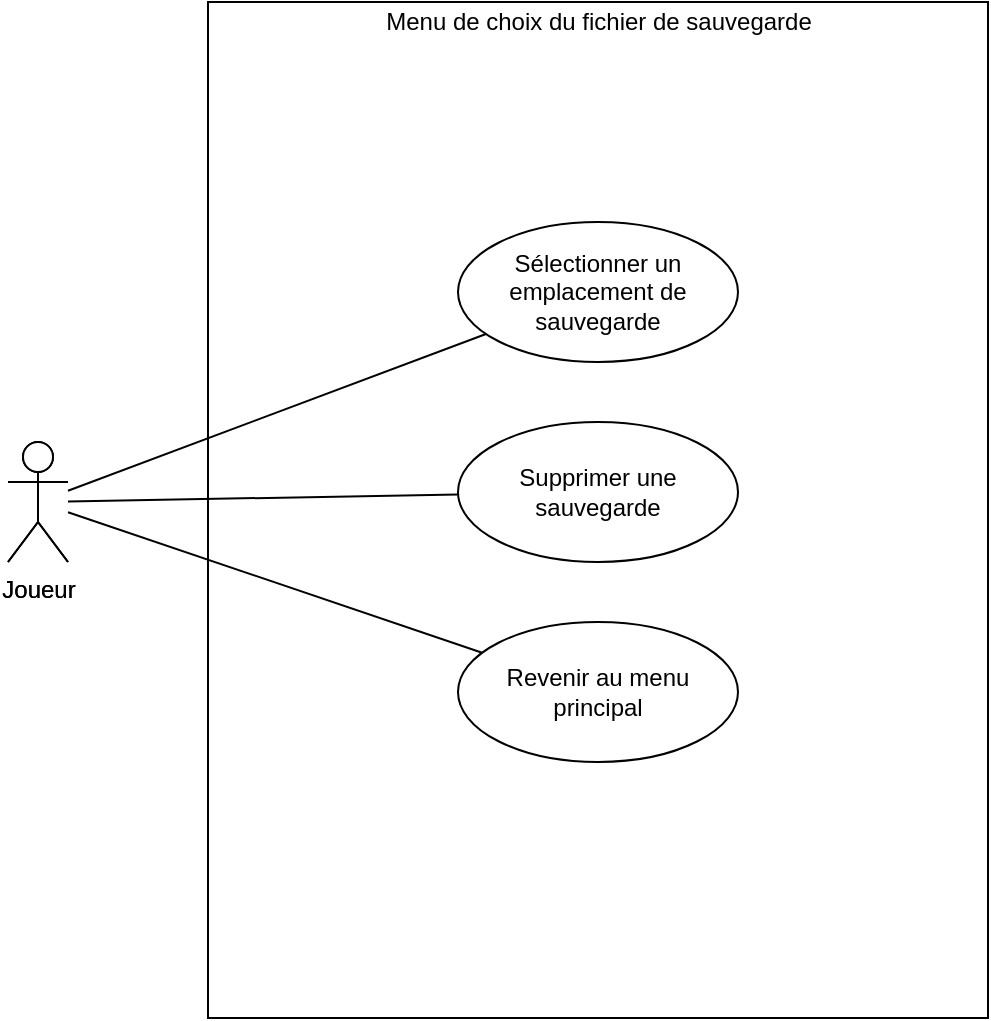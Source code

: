 <mxfile version="13.7.9" type="device"><diagram id="U7VliDpiISESCk00n0rr" name="Page-1"><mxGraphModel dx="1086" dy="806" grid="1" gridSize="10" guides="1" tooltips="1" connect="1" arrows="1" fold="1" page="1" pageScale="1" pageWidth="827" pageHeight="1169" math="0" shadow="0"><root><mxCell id="0"/><mxCell id="1" parent="0"/><mxCell id="6jPh6obt62WBTI0VYX-k-7" value="Joueur" style="shape=umlActor;verticalLabelPosition=bottom;verticalAlign=top;html=1;outlineConnect=0;" parent="1" vertex="1"><mxGeometry x="110" y="320" width="30" height="60" as="geometry"/></mxCell><mxCell id="6jPh6obt62WBTI0VYX-k-13" value="Cas d'utilisations - Options" style="text;html=1;align=center;verticalAlign=middle;resizable=0;points=[];autosize=1;" parent="1" vertex="1"><mxGeometry x="370" y="100" width="160" height="20" as="geometry"/></mxCell><mxCell id="EjI-GTK8bSe8nL-5h4XM-1" value="" style="html=1;" parent="1" vertex="1"><mxGeometry x="210" y="100" width="390" height="508" as="geometry"/></mxCell><mxCell id="EjI-GTK8bSe8nL-5h4XM-2" style="edgeStyle=none;rounded=0;orthogonalLoop=1;jettySize=auto;html=1;endArrow=none;endFill=0;endSize=11;" parent="1" source="EjI-GTK8bSe8nL-5h4XM-3" target="PLNC7L8KgF8cmsxu5s0T-2" edge="1"><mxGeometry relative="1" as="geometry"><mxPoint x="250" y="350" as="targetPoint"/></mxGeometry></mxCell><mxCell id="bgAWzIXPZx_ke4zAXzc--3" style="rounded=0;orthogonalLoop=1;jettySize=auto;html=1;endArrow=none;endFill=0;" parent="1" source="EjI-GTK8bSe8nL-5h4XM-3" target="bgAWzIXPZx_ke4zAXzc--1" edge="1"><mxGeometry relative="1" as="geometry"/></mxCell><mxCell id="bgAWzIXPZx_ke4zAXzc--4" style="edgeStyle=none;rounded=0;orthogonalLoop=1;jettySize=auto;html=1;endArrow=none;endFill=0;" parent="1" source="EjI-GTK8bSe8nL-5h4XM-3" target="bgAWzIXPZx_ke4zAXzc--2" edge="1"><mxGeometry relative="1" as="geometry"/></mxCell><mxCell id="EjI-GTK8bSe8nL-5h4XM-3" value="Joueur" style="shape=umlActor;verticalLabelPosition=bottom;verticalAlign=top;html=1;outlineConnect=0;" parent="1" vertex="1"><mxGeometry x="110" y="320" width="30" height="60" as="geometry"/></mxCell><mxCell id="EjI-GTK8bSe8nL-5h4XM-14" value="Menu de choix du fichier de sauvegarde" style="text;html=1;align=center;verticalAlign=middle;resizable=0;points=[];autosize=1;" parent="1" vertex="1"><mxGeometry x="290" y="100" width="230" height="20" as="geometry"/></mxCell><mxCell id="PLNC7L8KgF8cmsxu5s0T-2" value="Sélectionner un emplacement de sauvegarde" style="ellipse;whiteSpace=wrap;html=1;" parent="1" vertex="1"><mxGeometry x="335" y="210" width="140" height="70" as="geometry"/></mxCell><mxCell id="bgAWzIXPZx_ke4zAXzc--1" value="Supprimer une sauvegarde" style="ellipse;whiteSpace=wrap;html=1;" parent="1" vertex="1"><mxGeometry x="335" y="310" width="140" height="70" as="geometry"/></mxCell><mxCell id="bgAWzIXPZx_ke4zAXzc--2" value="Revenir au menu principal" style="ellipse;whiteSpace=wrap;html=1;" parent="1" vertex="1"><mxGeometry x="335" y="410" width="140" height="70" as="geometry"/></mxCell></root></mxGraphModel></diagram></mxfile>